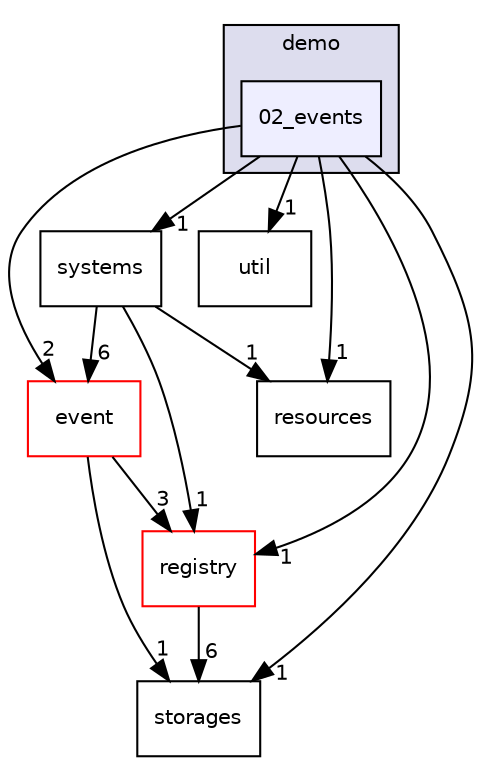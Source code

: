 digraph "src/ecstasy/integrations/sfml/demo/02_events" {
  compound=true
  node [ fontsize="10", fontname="Helvetica"];
  edge [ labelfontsize="10", labelfontname="Helvetica"];
  subgraph clusterdir_c01fc4cc10e0d58939200194d46ba02e {
    graph [ bgcolor="#ddddee", pencolor="black", label="demo" fontname="Helvetica", fontsize="10", URL="dir_c01fc4cc10e0d58939200194d46ba02e.html"]
  dir_23b6d9a034129b4fdcc47f0f79a02ad4 [shape=box, label="02_events", style="filled", fillcolor="#eeeeff", pencolor="black", URL="dir_23b6d9a034129b4fdcc47f0f79a02ad4.html"];
  }
  dir_183c73d974247df0fabaedf6b9eb94ef [shape=box label="event" fillcolor="white" style="filled" color="red" URL="dir_183c73d974247df0fabaedf6b9eb94ef.html"];
  dir_27d9dd95bf0309eb27f3bb61fbabadeb [shape=box label="registry" fillcolor="white" style="filled" color="red" URL="dir_27d9dd95bf0309eb27f3bb61fbabadeb.html"];
  dir_2de34326986a779f9fff4c0e99b551f8 [shape=box label="util" URL="dir_2de34326986a779f9fff4c0e99b551f8.html"];
  dir_30970fbe9de3918f98e58b7106d748f8 [shape=box label="systems" URL="dir_30970fbe9de3918f98e58b7106d748f8.html"];
  dir_4a1419ba0e8125a1fc6aeccf1492e850 [shape=box label="storages" URL="dir_4a1419ba0e8125a1fc6aeccf1492e850.html"];
  dir_d39b5e3b98d710191729c82e4f1d60c9 [shape=box label="resources" URL="dir_d39b5e3b98d710191729c82e4f1d60c9.html"];
  dir_23b6d9a034129b4fdcc47f0f79a02ad4->dir_183c73d974247df0fabaedf6b9eb94ef [headlabel="2", labeldistance=1.5 headhref="dir_000022_000003.html"];
  dir_23b6d9a034129b4fdcc47f0f79a02ad4->dir_27d9dd95bf0309eb27f3bb61fbabadeb [headlabel="1", labeldistance=1.5 headhref="dir_000022_000014.html"];
  dir_23b6d9a034129b4fdcc47f0f79a02ad4->dir_2de34326986a779f9fff4c0e99b551f8 [headlabel="1", labeldistance=1.5 headhref="dir_000022_000010.html"];
  dir_23b6d9a034129b4fdcc47f0f79a02ad4->dir_30970fbe9de3918f98e58b7106d748f8 [headlabel="1", labeldistance=1.5 headhref="dir_000022_000009.html"];
  dir_23b6d9a034129b4fdcc47f0f79a02ad4->dir_4a1419ba0e8125a1fc6aeccf1492e850 [headlabel="1", labeldistance=1.5 headhref="dir_000022_000019.html"];
  dir_23b6d9a034129b4fdcc47f0f79a02ad4->dir_d39b5e3b98d710191729c82e4f1d60c9 [headlabel="1", labeldistance=1.5 headhref="dir_000022_000008.html"];
  dir_30970fbe9de3918f98e58b7106d748f8->dir_183c73d974247df0fabaedf6b9eb94ef [headlabel="6", labeldistance=1.5 headhref="dir_000009_000003.html"];
  dir_30970fbe9de3918f98e58b7106d748f8->dir_27d9dd95bf0309eb27f3bb61fbabadeb [headlabel="1", labeldistance=1.5 headhref="dir_000009_000014.html"];
  dir_30970fbe9de3918f98e58b7106d748f8->dir_d39b5e3b98d710191729c82e4f1d60c9 [headlabel="1", labeldistance=1.5 headhref="dir_000009_000008.html"];
  dir_27d9dd95bf0309eb27f3bb61fbabadeb->dir_4a1419ba0e8125a1fc6aeccf1492e850 [headlabel="6", labeldistance=1.5 headhref="dir_000014_000019.html"];
  dir_183c73d974247df0fabaedf6b9eb94ef->dir_27d9dd95bf0309eb27f3bb61fbabadeb [headlabel="3", labeldistance=1.5 headhref="dir_000003_000014.html"];
  dir_183c73d974247df0fabaedf6b9eb94ef->dir_4a1419ba0e8125a1fc6aeccf1492e850 [headlabel="1", labeldistance=1.5 headhref="dir_000003_000019.html"];
}
